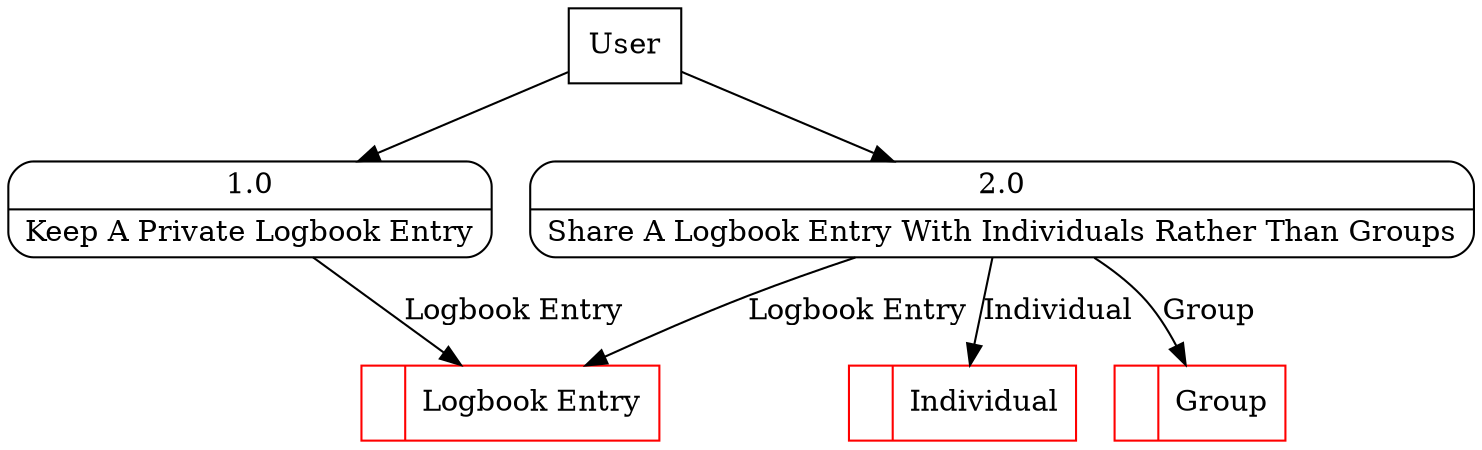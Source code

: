 digraph dfd2{ 
node[shape=record]
200 [label="<f0>  |<f1> Logbook Entry " color=red];
201 [label="<f0>  |<f1> Individual " color=red];
202 [label="<f0>  |<f1> Group " color=red];
203 [label="User" shape=box];
204 [label="{<f0> 1.0|<f1> Keep A Private Logbook Entry }" shape=Mrecord];
205 [label="{<f0> 2.0|<f1> Share A Logbook Entry With Individuals Rather Than Groups }" shape=Mrecord];
203 -> 204
203 -> 205
204 -> 200 [label="Logbook Entry"]
205 -> 201 [label="Individual"]
205 -> 202 [label="Group"]
205 -> 200 [label="Logbook Entry"]
}